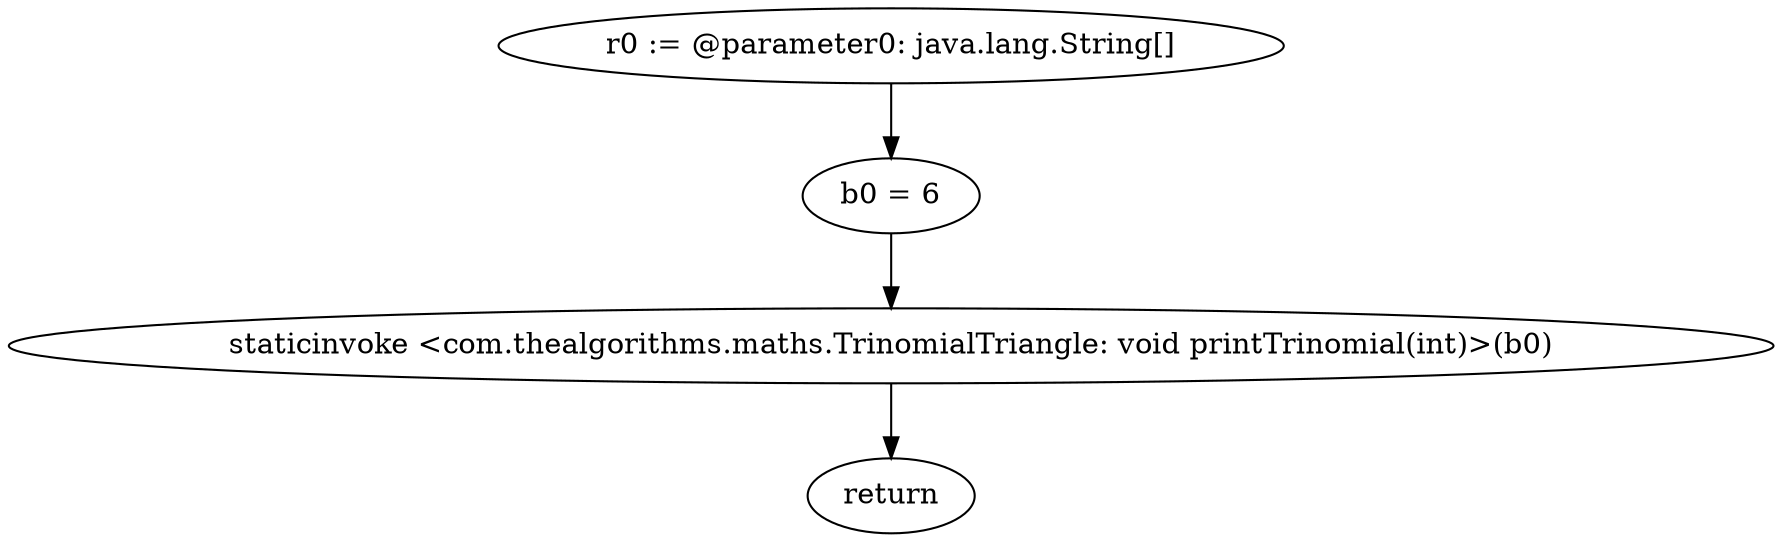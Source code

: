 digraph "unitGraph" {
    "r0 := @parameter0: java.lang.String[]"
    "b0 = 6"
    "staticinvoke <com.thealgorithms.maths.TrinomialTriangle: void printTrinomial(int)>(b0)"
    "return"
    "r0 := @parameter0: java.lang.String[]"->"b0 = 6";
    "b0 = 6"->"staticinvoke <com.thealgorithms.maths.TrinomialTriangle: void printTrinomial(int)>(b0)";
    "staticinvoke <com.thealgorithms.maths.TrinomialTriangle: void printTrinomial(int)>(b0)"->"return";
}
